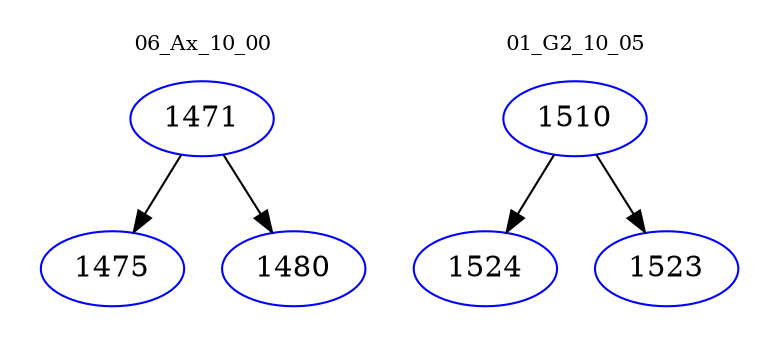digraph{
subgraph cluster_0 {
color = white
label = "06_Ax_10_00";
fontsize=10;
T0_1471 [label="1471", color="blue"]
T0_1471 -> T0_1475 [color="black"]
T0_1475 [label="1475", color="blue"]
T0_1471 -> T0_1480 [color="black"]
T0_1480 [label="1480", color="blue"]
}
subgraph cluster_1 {
color = white
label = "01_G2_10_05";
fontsize=10;
T1_1510 [label="1510", color="blue"]
T1_1510 -> T1_1524 [color="black"]
T1_1524 [label="1524", color="blue"]
T1_1510 -> T1_1523 [color="black"]
T1_1523 [label="1523", color="blue"]
}
}
